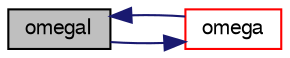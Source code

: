 digraph "omegaI"
{
  bgcolor="transparent";
  edge [fontname="FreeSans",fontsize="10",labelfontname="FreeSans",labelfontsize="10"];
  node [fontname="FreeSans",fontsize="10",shape=record];
  rankdir="LR";
  Node56 [label="omegaI",height=0.2,width=0.4,color="black", fillcolor="grey75", style="filled", fontcolor="black"];
  Node56 -> Node57 [color="midnightblue",fontsize="10",style="solid",fontname="FreeSans"];
  Node57 [label="omega",height=0.2,width=0.4,color="red",URL="$a29794.html#aec933e661c99de247ac7650a2587b09e",tooltip="dc/dt = omega, rate of change in concentration, for each species "];
  Node57 -> Node56 [color="midnightblue",fontsize="10",style="solid",fontname="FreeSans"];
}
